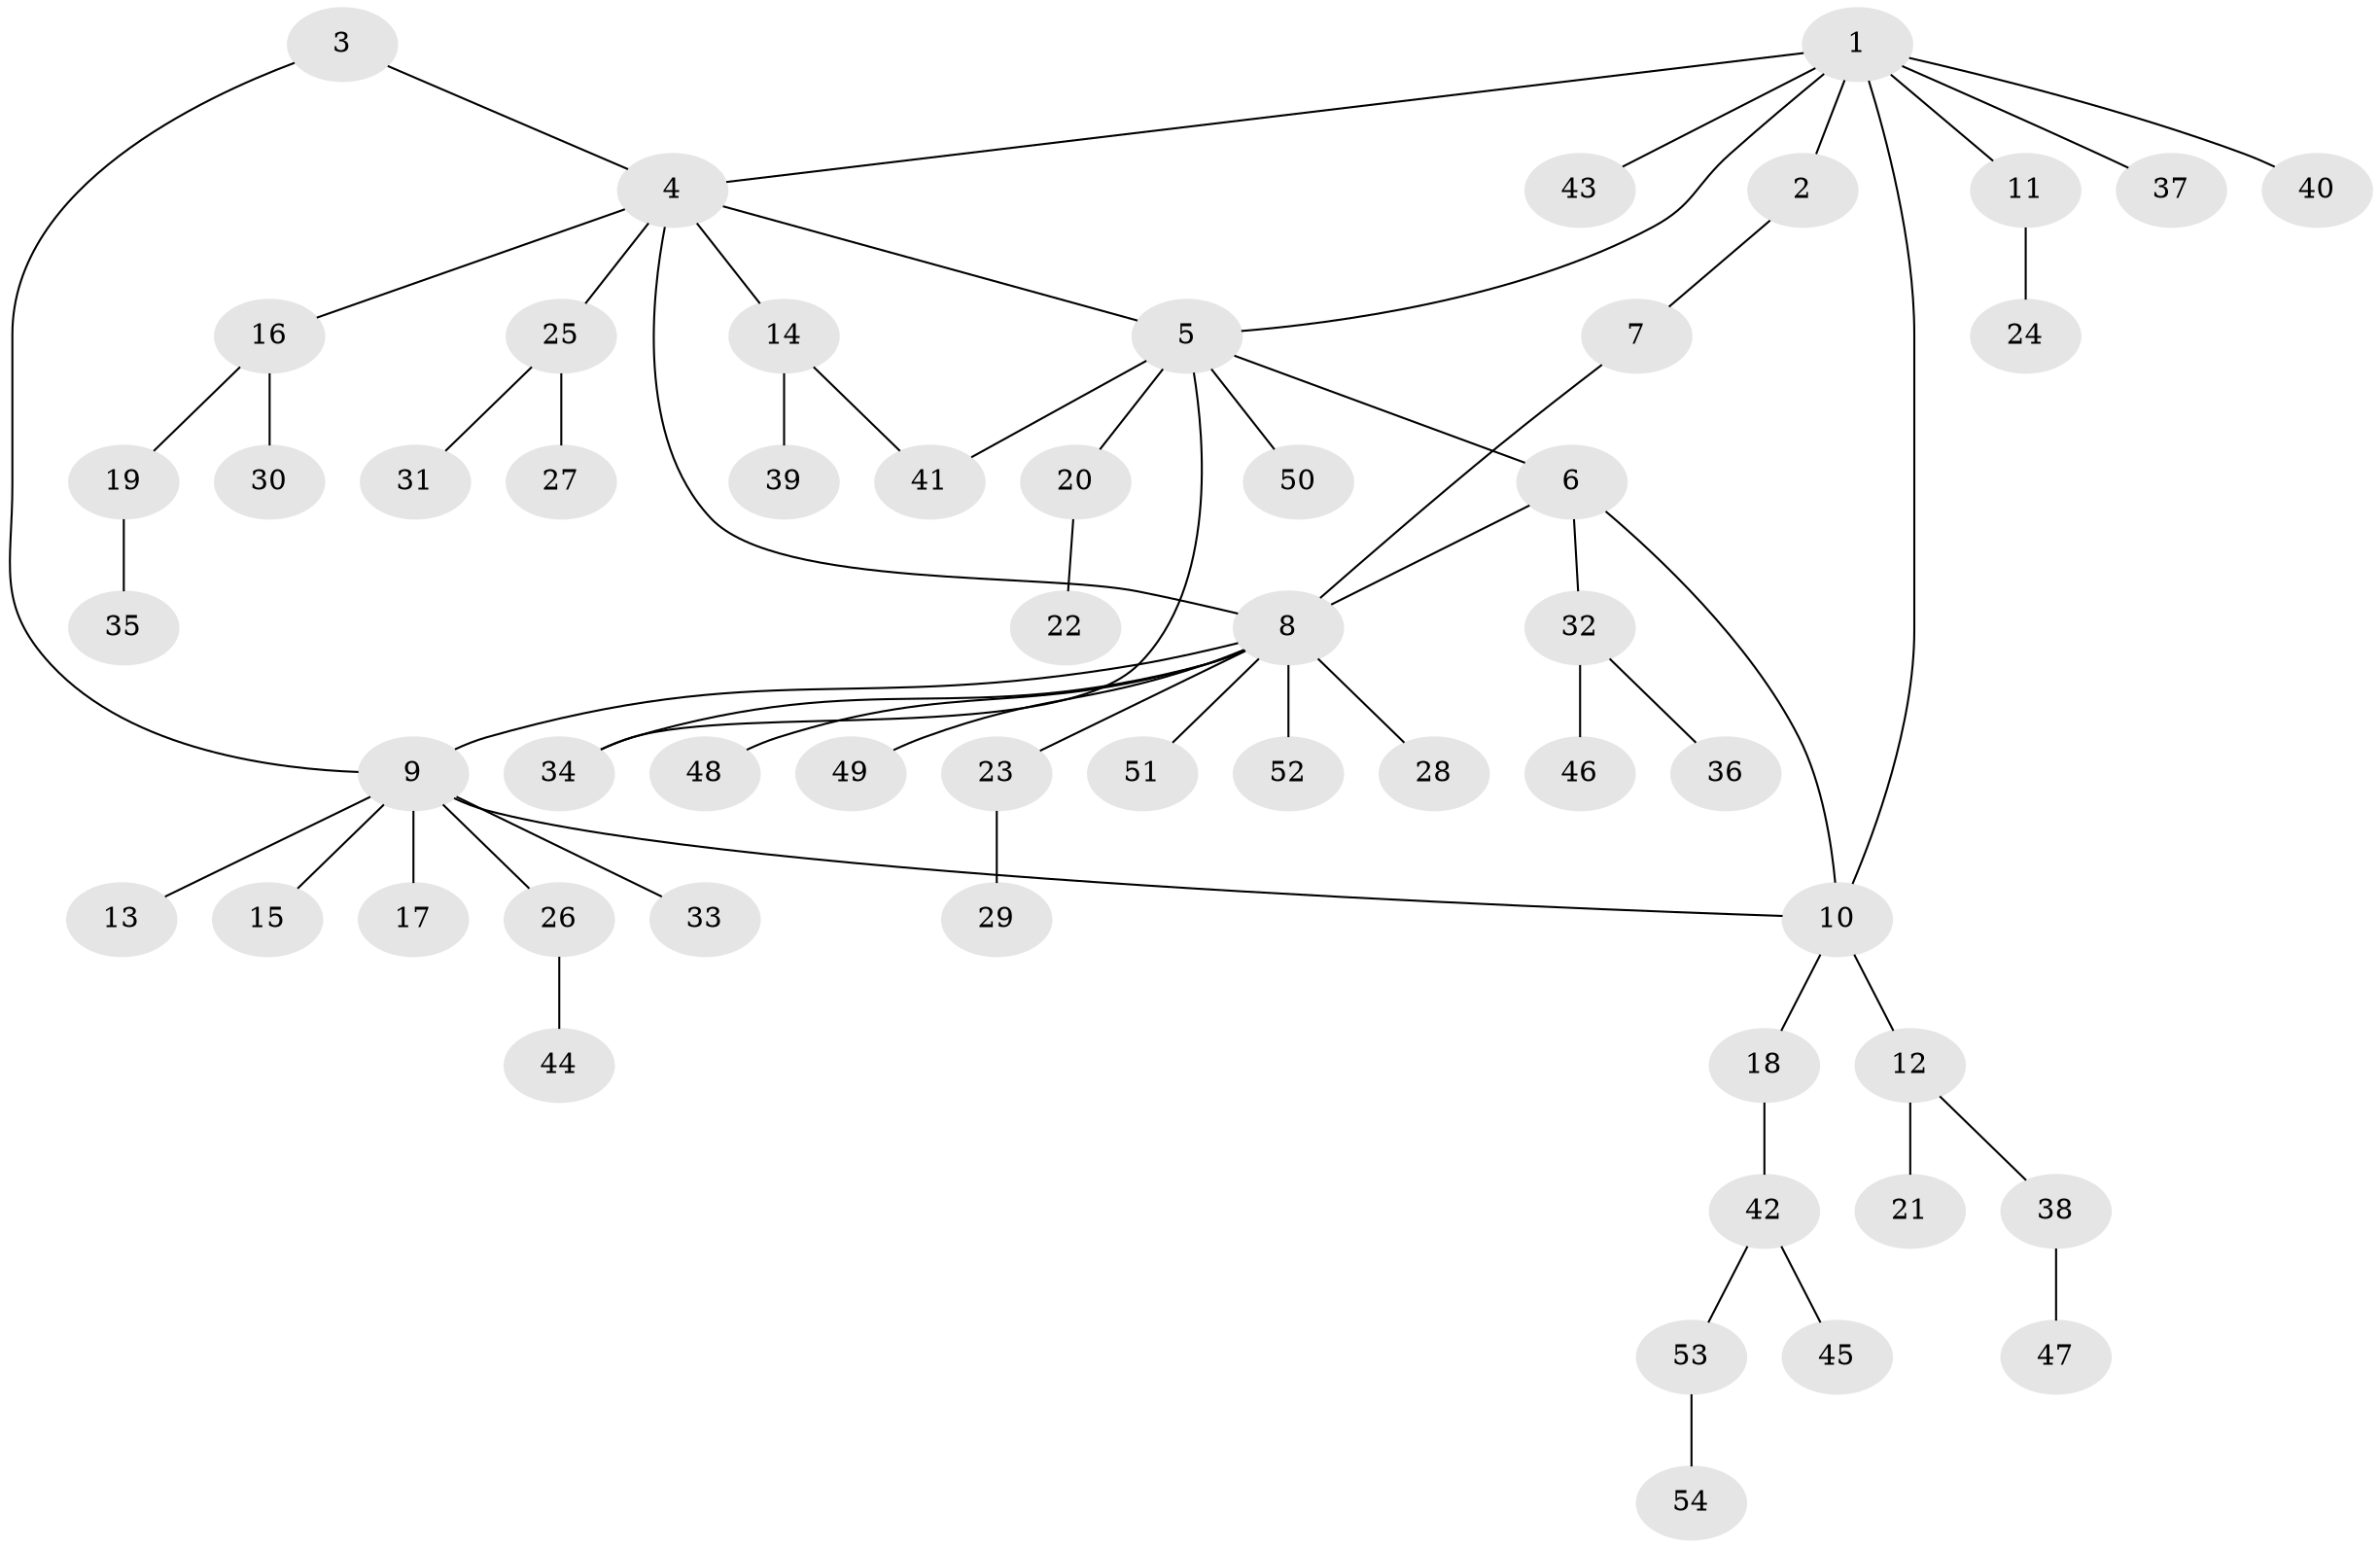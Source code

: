 // coarse degree distribution, {10: 0.047619047619047616, 2: 0.23809523809523808, 13: 0.047619047619047616, 4: 0.047619047619047616, 1: 0.6190476190476191}
// Generated by graph-tools (version 1.1) at 2025/19/03/04/25 18:19:41]
// undirected, 54 vertices, 61 edges
graph export_dot {
graph [start="1"]
  node [color=gray90,style=filled];
  1;
  2;
  3;
  4;
  5;
  6;
  7;
  8;
  9;
  10;
  11;
  12;
  13;
  14;
  15;
  16;
  17;
  18;
  19;
  20;
  21;
  22;
  23;
  24;
  25;
  26;
  27;
  28;
  29;
  30;
  31;
  32;
  33;
  34;
  35;
  36;
  37;
  38;
  39;
  40;
  41;
  42;
  43;
  44;
  45;
  46;
  47;
  48;
  49;
  50;
  51;
  52;
  53;
  54;
  1 -- 2;
  1 -- 4;
  1 -- 5;
  1 -- 10;
  1 -- 11;
  1 -- 37;
  1 -- 40;
  1 -- 43;
  2 -- 7;
  3 -- 4;
  3 -- 9;
  4 -- 5;
  4 -- 8;
  4 -- 14;
  4 -- 16;
  4 -- 25;
  5 -- 6;
  5 -- 20;
  5 -- 34;
  5 -- 41;
  5 -- 50;
  6 -- 8;
  6 -- 10;
  6 -- 32;
  7 -- 8;
  8 -- 9;
  8 -- 23;
  8 -- 28;
  8 -- 34;
  8 -- 48;
  8 -- 49;
  8 -- 51;
  8 -- 52;
  9 -- 10;
  9 -- 13;
  9 -- 15;
  9 -- 17;
  9 -- 26;
  9 -- 33;
  10 -- 12;
  10 -- 18;
  11 -- 24;
  12 -- 21;
  12 -- 38;
  14 -- 39;
  14 -- 41;
  16 -- 19;
  16 -- 30;
  18 -- 42;
  19 -- 35;
  20 -- 22;
  23 -- 29;
  25 -- 27;
  25 -- 31;
  26 -- 44;
  32 -- 36;
  32 -- 46;
  38 -- 47;
  42 -- 45;
  42 -- 53;
  53 -- 54;
}
